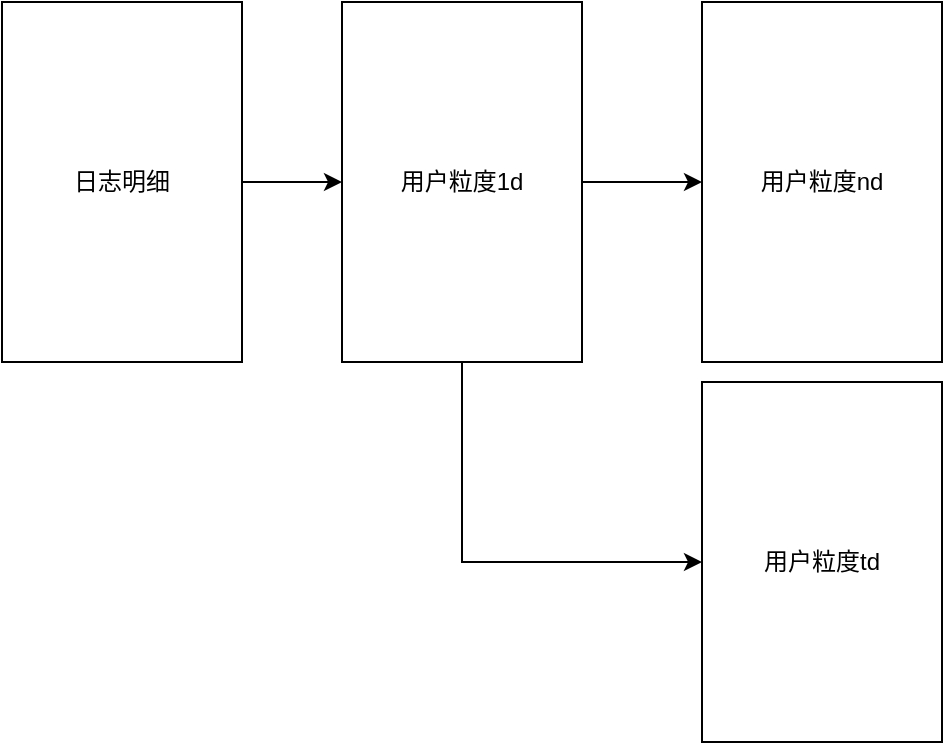 <mxfile version="20.8.23" type="github">
  <diagram name="第 1 页" id="2HcNpDpKpD43kfRhDceQ">
    <mxGraphModel dx="1084" dy="388" grid="1" gridSize="10" guides="1" tooltips="1" connect="1" arrows="1" fold="1" page="1" pageScale="1" pageWidth="827" pageHeight="1169" math="0" shadow="0">
      <root>
        <mxCell id="0" />
        <mxCell id="1" parent="0" />
        <mxCell id="2YbSrYgxsLCgksmH0tcy-3" style="edgeStyle=orthogonalEdgeStyle;rounded=0;orthogonalLoop=1;jettySize=auto;html=1;exitX=1;exitY=0.5;exitDx=0;exitDy=0;entryX=0;entryY=0.5;entryDx=0;entryDy=0;" parent="1" source="2YbSrYgxsLCgksmH0tcy-1" target="2YbSrYgxsLCgksmH0tcy-2" edge="1">
          <mxGeometry relative="1" as="geometry" />
        </mxCell>
        <mxCell id="2YbSrYgxsLCgksmH0tcy-1" value="日志明细" style="rounded=0;whiteSpace=wrap;html=1;" parent="1" vertex="1">
          <mxGeometry x="110" y="170" width="120" height="180" as="geometry" />
        </mxCell>
        <mxCell id="2YbSrYgxsLCgksmH0tcy-5" style="edgeStyle=orthogonalEdgeStyle;rounded=0;orthogonalLoop=1;jettySize=auto;html=1;exitX=1;exitY=0.5;exitDx=0;exitDy=0;entryX=0;entryY=0.5;entryDx=0;entryDy=0;" parent="1" source="2YbSrYgxsLCgksmH0tcy-2" target="2YbSrYgxsLCgksmH0tcy-4" edge="1">
          <mxGeometry relative="1" as="geometry" />
        </mxCell>
        <mxCell id="2YbSrYgxsLCgksmH0tcy-8" style="edgeStyle=orthogonalEdgeStyle;rounded=0;orthogonalLoop=1;jettySize=auto;html=1;exitX=0.5;exitY=1;exitDx=0;exitDy=0;entryX=0;entryY=0.5;entryDx=0;entryDy=0;" parent="1" source="2YbSrYgxsLCgksmH0tcy-2" target="2YbSrYgxsLCgksmH0tcy-6" edge="1">
          <mxGeometry relative="1" as="geometry" />
        </mxCell>
        <mxCell id="2YbSrYgxsLCgksmH0tcy-2" value="用户粒度1d" style="rounded=0;whiteSpace=wrap;html=1;" parent="1" vertex="1">
          <mxGeometry x="280" y="170" width="120" height="180" as="geometry" />
        </mxCell>
        <mxCell id="2YbSrYgxsLCgksmH0tcy-4" value="用户粒度nd" style="rounded=0;whiteSpace=wrap;html=1;" parent="1" vertex="1">
          <mxGeometry x="460" y="170" width="120" height="180" as="geometry" />
        </mxCell>
        <mxCell id="2YbSrYgxsLCgksmH0tcy-6" value="用户粒度td" style="rounded=0;whiteSpace=wrap;html=1;" parent="1" vertex="1">
          <mxGeometry x="460" y="360" width="120" height="180" as="geometry" />
        </mxCell>
      </root>
    </mxGraphModel>
  </diagram>
</mxfile>
